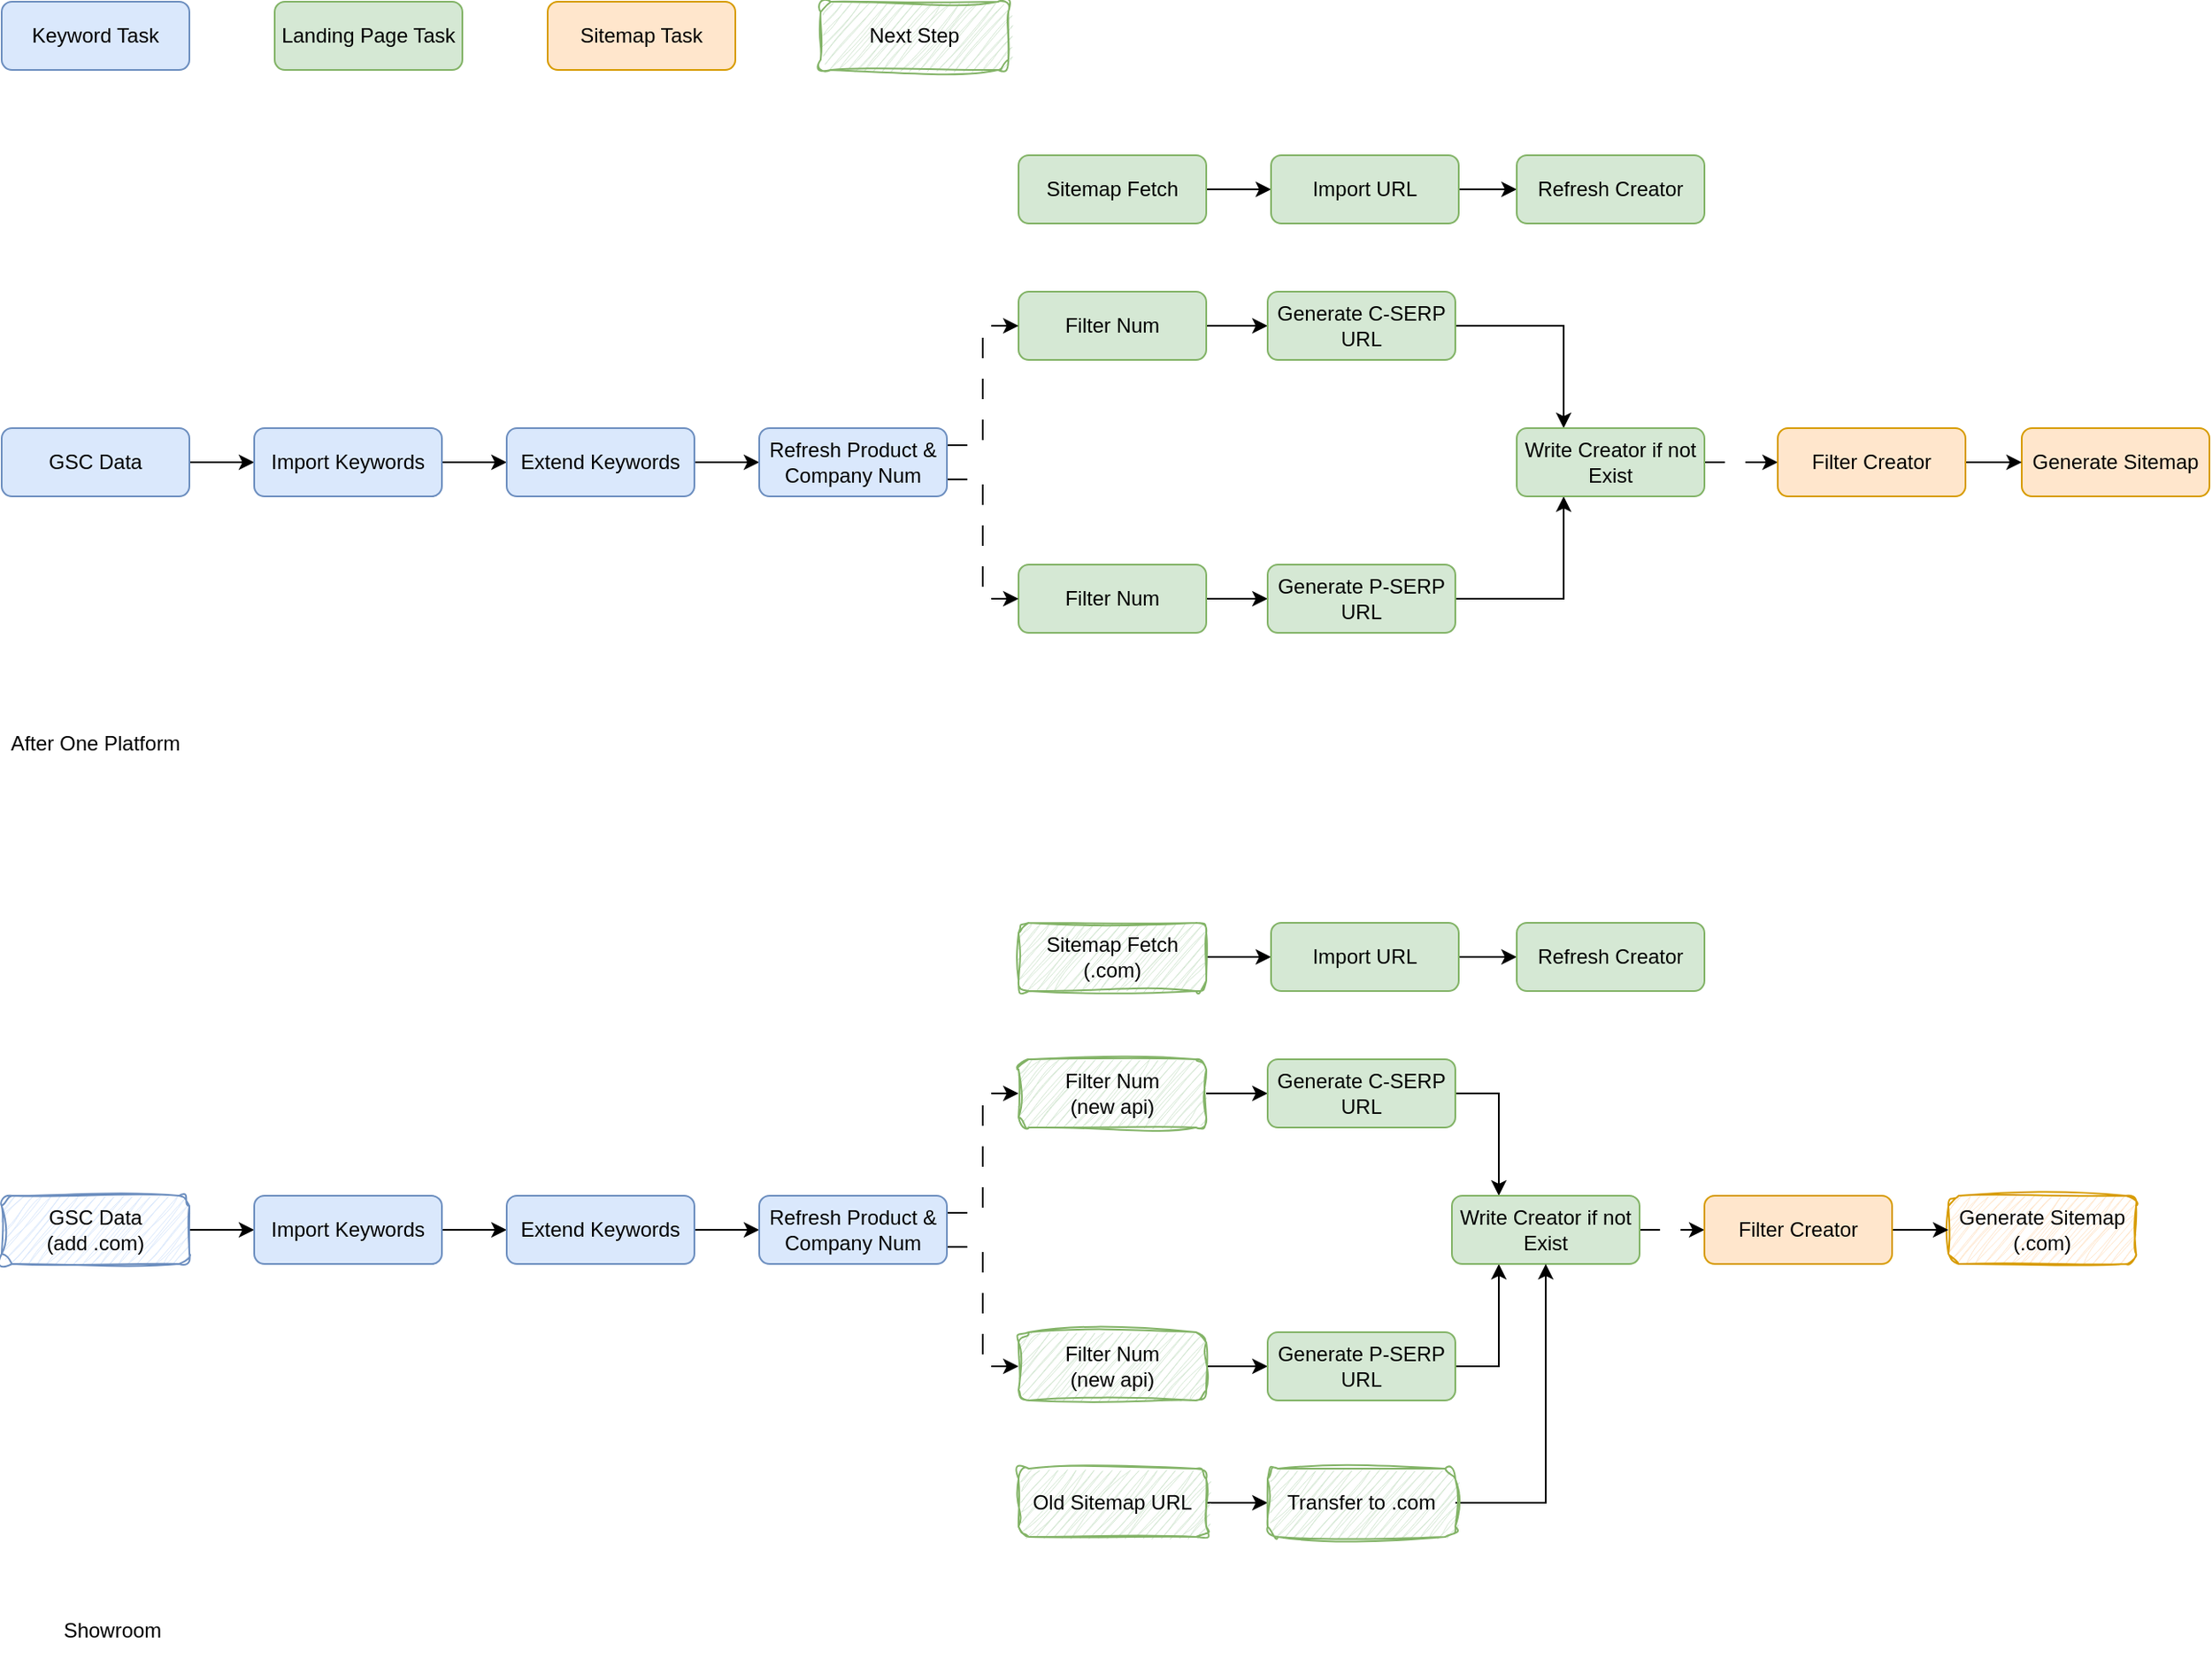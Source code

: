 <mxfile version="24.7.6">
  <diagram name="第 1 页" id="FKsdt8u9-RkYYhhdsaq5">
    <mxGraphModel dx="2261" dy="1831" grid="1" gridSize="10" guides="1" tooltips="1" connect="1" arrows="1" fold="1" page="1" pageScale="1" pageWidth="827" pageHeight="1169" math="0" shadow="0">
      <root>
        <mxCell id="0" />
        <mxCell id="1" parent="0" />
        <mxCell id="7cUj4nOX0Q-iwzIHyv7q-23" style="edgeStyle=orthogonalEdgeStyle;rounded=0;orthogonalLoop=1;jettySize=auto;html=1;exitX=1;exitY=0.5;exitDx=0;exitDy=0;entryX=0;entryY=0.5;entryDx=0;entryDy=0;" parent="1" source="hdqRihBdZJbinV5GYeB0-1" target="7cUj4nOX0Q-iwzIHyv7q-1" edge="1">
          <mxGeometry relative="1" as="geometry" />
        </mxCell>
        <mxCell id="hdqRihBdZJbinV5GYeB0-1" value="GSC Data" style="rounded=1;whiteSpace=wrap;html=1;fillColor=#dae8fc;strokeColor=#6c8ebf;" parent="1" vertex="1">
          <mxGeometry x="-30" y="130" width="110" height="40" as="geometry" />
        </mxCell>
        <mxCell id="7cUj4nOX0Q-iwzIHyv7q-24" style="edgeStyle=orthogonalEdgeStyle;rounded=0;orthogonalLoop=1;jettySize=auto;html=1;exitX=1;exitY=0.5;exitDx=0;exitDy=0;entryX=0;entryY=0.5;entryDx=0;entryDy=0;" parent="1" source="7cUj4nOX0Q-iwzIHyv7q-1" target="7cUj4nOX0Q-iwzIHyv7q-2" edge="1">
          <mxGeometry relative="1" as="geometry" />
        </mxCell>
        <mxCell id="7cUj4nOX0Q-iwzIHyv7q-1" value="Import Keywords" style="rounded=1;whiteSpace=wrap;html=1;fillColor=#dae8fc;strokeColor=#6c8ebf;" parent="1" vertex="1">
          <mxGeometry x="118" y="130" width="110" height="40" as="geometry" />
        </mxCell>
        <mxCell id="Ki7Z3YDzm4PbCD4ekVSk-2" style="edgeStyle=orthogonalEdgeStyle;rounded=0;orthogonalLoop=1;jettySize=auto;html=1;exitX=1;exitY=0.5;exitDx=0;exitDy=0;entryX=0;entryY=0.5;entryDx=0;entryDy=0;" parent="1" source="7cUj4nOX0Q-iwzIHyv7q-2" target="Ki7Z3YDzm4PbCD4ekVSk-1" edge="1">
          <mxGeometry relative="1" as="geometry" />
        </mxCell>
        <mxCell id="7cUj4nOX0Q-iwzIHyv7q-2" value="Extend Keywords" style="rounded=1;whiteSpace=wrap;html=1;fillColor=#dae8fc;strokeColor=#6c8ebf;" parent="1" vertex="1">
          <mxGeometry x="266" y="130" width="110" height="40" as="geometry" />
        </mxCell>
        <mxCell id="7cUj4nOX0Q-iwzIHyv7q-28" style="edgeStyle=orthogonalEdgeStyle;rounded=0;orthogonalLoop=1;jettySize=auto;html=1;exitX=1;exitY=0.5;exitDx=0;exitDy=0;entryX=0;entryY=0.5;entryDx=0;entryDy=0;" parent="1" source="7cUj4nOX0Q-iwzIHyv7q-5" target="7cUj4nOX0Q-iwzIHyv7q-7" edge="1">
          <mxGeometry relative="1" as="geometry" />
        </mxCell>
        <mxCell id="7cUj4nOX0Q-iwzIHyv7q-5" value="Filter Num" style="rounded=1;whiteSpace=wrap;html=1;fillColor=#d5e8d4;strokeColor=#82b366;" parent="1" vertex="1">
          <mxGeometry x="566" y="50" width="110" height="40" as="geometry" />
        </mxCell>
        <mxCell id="7cUj4nOX0Q-iwzIHyv7q-42" style="edgeStyle=orthogonalEdgeStyle;rounded=0;orthogonalLoop=1;jettySize=auto;html=1;exitX=1;exitY=0.5;exitDx=0;exitDy=0;entryX=0;entryY=0.5;entryDx=0;entryDy=0;" parent="1" source="7cUj4nOX0Q-iwzIHyv7q-6" target="7cUj4nOX0Q-iwzIHyv7q-8" edge="1">
          <mxGeometry relative="1" as="geometry" />
        </mxCell>
        <mxCell id="7cUj4nOX0Q-iwzIHyv7q-6" value="Filter Num" style="rounded=1;whiteSpace=wrap;html=1;fillColor=#d5e8d4;strokeColor=#82b366;" parent="1" vertex="1">
          <mxGeometry x="566" y="210" width="110" height="40" as="geometry" />
        </mxCell>
        <mxCell id="7cUj4nOX0Q-iwzIHyv7q-67" style="edgeStyle=orthogonalEdgeStyle;rounded=0;orthogonalLoop=1;jettySize=auto;html=1;exitX=1;exitY=0.5;exitDx=0;exitDy=0;entryX=0.25;entryY=0;entryDx=0;entryDy=0;" parent="1" source="7cUj4nOX0Q-iwzIHyv7q-7" target="7cUj4nOX0Q-iwzIHyv7q-11" edge="1">
          <mxGeometry relative="1" as="geometry" />
        </mxCell>
        <mxCell id="7cUj4nOX0Q-iwzIHyv7q-7" value="Generate C-SERP URL" style="rounded=1;whiteSpace=wrap;html=1;fillColor=#d5e8d4;strokeColor=#82b366;" parent="1" vertex="1">
          <mxGeometry x="712" y="50" width="110" height="40" as="geometry" />
        </mxCell>
        <mxCell id="Elx_2FQx-1t-T98E23u6-49" style="edgeStyle=orthogonalEdgeStyle;rounded=0;orthogonalLoop=1;jettySize=auto;html=1;exitX=1;exitY=0.5;exitDx=0;exitDy=0;entryX=0.25;entryY=1;entryDx=0;entryDy=0;" edge="1" parent="1" source="7cUj4nOX0Q-iwzIHyv7q-8" target="7cUj4nOX0Q-iwzIHyv7q-11">
          <mxGeometry relative="1" as="geometry" />
        </mxCell>
        <mxCell id="7cUj4nOX0Q-iwzIHyv7q-8" value="Generate P-SERP URL" style="rounded=1;whiteSpace=wrap;html=1;fillColor=#d5e8d4;strokeColor=#82b366;" parent="1" vertex="1">
          <mxGeometry x="712" y="210" width="110" height="40" as="geometry" />
        </mxCell>
        <mxCell id="7cUj4nOX0Q-iwzIHyv7q-63" style="edgeStyle=orthogonalEdgeStyle;rounded=0;orthogonalLoop=1;jettySize=auto;html=1;exitX=1;exitY=0.5;exitDx=0;exitDy=0;fillColor=#d5e8d4;strokeColor=#000000;" parent="1" source="7cUj4nOX0Q-iwzIHyv7q-9" target="7cUj4nOX0Q-iwzIHyv7q-22" edge="1">
          <mxGeometry relative="1" as="geometry" />
        </mxCell>
        <mxCell id="7cUj4nOX0Q-iwzIHyv7q-9" value="Sitemap Fetch" style="rounded=1;whiteSpace=wrap;html=1;fillColor=#d5e8d4;strokeColor=#82b366;" parent="1" vertex="1">
          <mxGeometry x="566" y="-30" width="110" height="40" as="geometry" />
        </mxCell>
        <mxCell id="7cUj4nOX0Q-iwzIHyv7q-72" style="edgeStyle=orthogonalEdgeStyle;rounded=0;orthogonalLoop=1;jettySize=auto;html=1;exitX=1;exitY=0.5;exitDx=0;exitDy=0;entryX=0;entryY=0.5;entryDx=0;entryDy=0;dashed=1;dashPattern=12 12;" parent="1" source="7cUj4nOX0Q-iwzIHyv7q-11" target="7cUj4nOX0Q-iwzIHyv7q-71" edge="1">
          <mxGeometry relative="1" as="geometry" />
        </mxCell>
        <mxCell id="7cUj4nOX0Q-iwzIHyv7q-11" value="Write Creator if not Exist" style="rounded=1;whiteSpace=wrap;html=1;fillColor=#d5e8d4;strokeColor=#82b366;" parent="1" vertex="1">
          <mxGeometry x="858" y="130" width="110" height="40" as="geometry" />
        </mxCell>
        <mxCell id="7cUj4nOX0Q-iwzIHyv7q-14" value="Generate Sitemap" style="rounded=1;whiteSpace=wrap;html=1;fillColor=#ffe6cc;strokeColor=#d79b00;" parent="1" vertex="1">
          <mxGeometry x="1154" y="130" width="110" height="40" as="geometry" />
        </mxCell>
        <mxCell id="7cUj4nOX0Q-iwzIHyv7q-65" style="edgeStyle=orthogonalEdgeStyle;rounded=0;orthogonalLoop=1;jettySize=auto;html=1;exitX=1;exitY=0.5;exitDx=0;exitDy=0;entryX=0;entryY=0.5;entryDx=0;entryDy=0;fillColor=#d5e8d4;strokeColor=#000000;" parent="1" source="7cUj4nOX0Q-iwzIHyv7q-22" target="7cUj4nOX0Q-iwzIHyv7q-64" edge="1">
          <mxGeometry relative="1" as="geometry" />
        </mxCell>
        <mxCell id="7cUj4nOX0Q-iwzIHyv7q-22" value="Import URL" style="rounded=1;whiteSpace=wrap;html=1;fillColor=#d5e8d4;strokeColor=#82b366;" parent="1" vertex="1">
          <mxGeometry x="714" y="-30" width="110" height="40" as="geometry" />
        </mxCell>
        <mxCell id="7cUj4nOX0Q-iwzIHyv7q-51" value="Keyword Task" style="rounded=1;whiteSpace=wrap;html=1;fillColor=#dae8fc;strokeColor=#6c8ebf;" parent="1" vertex="1">
          <mxGeometry x="-30" y="-120" width="110" height="40" as="geometry" />
        </mxCell>
        <mxCell id="7cUj4nOX0Q-iwzIHyv7q-52" value="Landing Page Task" style="rounded=1;whiteSpace=wrap;html=1;fillColor=#d5e8d4;strokeColor=#82b366;" parent="1" vertex="1">
          <mxGeometry x="130" y="-120" width="110" height="40" as="geometry" />
        </mxCell>
        <mxCell id="7cUj4nOX0Q-iwzIHyv7q-53" value="Sitemap Task" style="rounded=1;whiteSpace=wrap;html=1;fillColor=#ffe6cc;strokeColor=#d79b00;" parent="1" vertex="1">
          <mxGeometry x="290" y="-120" width="110" height="40" as="geometry" />
        </mxCell>
        <mxCell id="7cUj4nOX0Q-iwzIHyv7q-64" value="Refresh Creator" style="rounded=1;whiteSpace=wrap;html=1;fillColor=#d5e8d4;strokeColor=#82b366;" parent="1" vertex="1">
          <mxGeometry x="858" y="-30" width="110" height="40" as="geometry" />
        </mxCell>
        <mxCell id="7cUj4nOX0Q-iwzIHyv7q-73" style="edgeStyle=orthogonalEdgeStyle;rounded=0;orthogonalLoop=1;jettySize=auto;html=1;exitX=1;exitY=0.5;exitDx=0;exitDy=0;entryX=0;entryY=0.5;entryDx=0;entryDy=0;" parent="1" source="7cUj4nOX0Q-iwzIHyv7q-71" target="7cUj4nOX0Q-iwzIHyv7q-14" edge="1">
          <mxGeometry relative="1" as="geometry" />
        </mxCell>
        <mxCell id="7cUj4nOX0Q-iwzIHyv7q-71" value="Filter Creator" style="rounded=1;whiteSpace=wrap;html=1;fillColor=#ffe6cc;strokeColor=#d79b00;" parent="1" vertex="1">
          <mxGeometry x="1011" y="130" width="110" height="40" as="geometry" />
        </mxCell>
        <mxCell id="OvNmOooc81KboLk7s8Qc-1" value="Next Step" style="rounded=1;whiteSpace=wrap;html=1;fillColor=#d5e8d4;strokeColor=#82b366;sketch=1;curveFitting=1;jiggle=2;" parent="1" vertex="1">
          <mxGeometry x="450" y="-120" width="110" height="40" as="geometry" />
        </mxCell>
        <mxCell id="Elx_2FQx-1t-T98E23u6-45" style="edgeStyle=orthogonalEdgeStyle;rounded=0;orthogonalLoop=1;jettySize=auto;html=1;exitX=1;exitY=0.25;exitDx=0;exitDy=0;entryX=0;entryY=0.5;entryDx=0;entryDy=0;dashed=1;dashPattern=12 12;" edge="1" parent="1" source="Ki7Z3YDzm4PbCD4ekVSk-1" target="7cUj4nOX0Q-iwzIHyv7q-5">
          <mxGeometry relative="1" as="geometry" />
        </mxCell>
        <mxCell id="Elx_2FQx-1t-T98E23u6-46" style="edgeStyle=orthogonalEdgeStyle;rounded=0;orthogonalLoop=1;jettySize=auto;html=1;exitX=1;exitY=0.75;exitDx=0;exitDy=0;entryX=0;entryY=0.5;entryDx=0;entryDy=0;dashed=1;dashPattern=12 12;" edge="1" parent="1" source="Ki7Z3YDzm4PbCD4ekVSk-1" target="7cUj4nOX0Q-iwzIHyv7q-6">
          <mxGeometry relative="1" as="geometry" />
        </mxCell>
        <mxCell id="Ki7Z3YDzm4PbCD4ekVSk-1" value="Refresh Product &amp;amp; Company Num" style="rounded=1;whiteSpace=wrap;html=1;fillColor=#dae8fc;strokeColor=#6c8ebf;" parent="1" vertex="1">
          <mxGeometry x="414" y="130" width="110" height="40" as="geometry" />
        </mxCell>
        <mxCell id="Elx_2FQx-1t-T98E23u6-1" value="After One Platform" style="text;html=1;align=center;verticalAlign=middle;whiteSpace=wrap;rounded=0;" vertex="1" parent="1">
          <mxGeometry x="-30" y="300" width="110" height="30" as="geometry" />
        </mxCell>
        <mxCell id="Elx_2FQx-1t-T98E23u6-2" style="edgeStyle=orthogonalEdgeStyle;rounded=0;orthogonalLoop=1;jettySize=auto;html=1;exitX=1;exitY=0.5;exitDx=0;exitDy=0;entryX=0;entryY=0.5;entryDx=0;entryDy=0;" edge="1" parent="1" source="Elx_2FQx-1t-T98E23u6-3" target="Elx_2FQx-1t-T98E23u6-5">
          <mxGeometry relative="1" as="geometry" />
        </mxCell>
        <mxCell id="Elx_2FQx-1t-T98E23u6-3" value="GSC Data&lt;div&gt;(add .com)&lt;/div&gt;" style="rounded=1;whiteSpace=wrap;html=1;fillColor=#dae8fc;strokeColor=#6c8ebf;sketch=1;curveFitting=1;jiggle=2;" vertex="1" parent="1">
          <mxGeometry x="-30" y="580" width="110" height="40" as="geometry" />
        </mxCell>
        <mxCell id="Elx_2FQx-1t-T98E23u6-4" style="edgeStyle=orthogonalEdgeStyle;rounded=0;orthogonalLoop=1;jettySize=auto;html=1;exitX=1;exitY=0.5;exitDx=0;exitDy=0;entryX=0;entryY=0.5;entryDx=0;entryDy=0;" edge="1" parent="1" source="Elx_2FQx-1t-T98E23u6-5" target="Elx_2FQx-1t-T98E23u6-7">
          <mxGeometry relative="1" as="geometry" />
        </mxCell>
        <mxCell id="Elx_2FQx-1t-T98E23u6-5" value="Import Keywords" style="rounded=1;whiteSpace=wrap;html=1;fillColor=#dae8fc;strokeColor=#6c8ebf;" vertex="1" parent="1">
          <mxGeometry x="118" y="580" width="110" height="40" as="geometry" />
        </mxCell>
        <mxCell id="Elx_2FQx-1t-T98E23u6-6" style="edgeStyle=orthogonalEdgeStyle;rounded=0;orthogonalLoop=1;jettySize=auto;html=1;exitX=1;exitY=0.5;exitDx=0;exitDy=0;entryX=0;entryY=0.5;entryDx=0;entryDy=0;" edge="1" parent="1" source="Elx_2FQx-1t-T98E23u6-7" target="Elx_2FQx-1t-T98E23u6-38">
          <mxGeometry relative="1" as="geometry" />
        </mxCell>
        <mxCell id="Elx_2FQx-1t-T98E23u6-7" value="Extend Keywords" style="rounded=1;whiteSpace=wrap;html=1;fillColor=#dae8fc;strokeColor=#6c8ebf;" vertex="1" parent="1">
          <mxGeometry x="266" y="580" width="110" height="40" as="geometry" />
        </mxCell>
        <mxCell id="Elx_2FQx-1t-T98E23u6-8" style="edgeStyle=orthogonalEdgeStyle;rounded=0;orthogonalLoop=1;jettySize=auto;html=1;exitX=1;exitY=0.5;exitDx=0;exitDy=0;entryX=0;entryY=0.5;entryDx=0;entryDy=0;" edge="1" parent="1" source="Elx_2FQx-1t-T98E23u6-9" target="Elx_2FQx-1t-T98E23u6-13">
          <mxGeometry relative="1" as="geometry" />
        </mxCell>
        <mxCell id="Elx_2FQx-1t-T98E23u6-9" value="Filter Num&lt;div&gt;(new api)&lt;/div&gt;" style="rounded=1;whiteSpace=wrap;html=1;fillColor=#d5e8d4;strokeColor=#82b366;sketch=1;curveFitting=1;jiggle=2;" vertex="1" parent="1">
          <mxGeometry x="566" y="500" width="110" height="40" as="geometry" />
        </mxCell>
        <mxCell id="Elx_2FQx-1t-T98E23u6-10" style="edgeStyle=orthogonalEdgeStyle;rounded=0;orthogonalLoop=1;jettySize=auto;html=1;exitX=1;exitY=0.5;exitDx=0;exitDy=0;entryX=0;entryY=0.5;entryDx=0;entryDy=0;" edge="1" parent="1" source="Elx_2FQx-1t-T98E23u6-11" target="Elx_2FQx-1t-T98E23u6-15">
          <mxGeometry relative="1" as="geometry" />
        </mxCell>
        <mxCell id="Elx_2FQx-1t-T98E23u6-11" value="Filter Num&lt;div&gt;(new api)&lt;/div&gt;" style="rounded=1;whiteSpace=wrap;html=1;fillColor=#d5e8d4;strokeColor=#82b366;sketch=1;curveFitting=1;jiggle=2;" vertex="1" parent="1">
          <mxGeometry x="566" y="660" width="110" height="40" as="geometry" />
        </mxCell>
        <mxCell id="Elx_2FQx-1t-T98E23u6-47" style="edgeStyle=orthogonalEdgeStyle;rounded=0;orthogonalLoop=1;jettySize=auto;html=1;exitX=1;exitY=0.5;exitDx=0;exitDy=0;entryX=0.25;entryY=0;entryDx=0;entryDy=0;" edge="1" parent="1" source="Elx_2FQx-1t-T98E23u6-13" target="Elx_2FQx-1t-T98E23u6-19">
          <mxGeometry relative="1" as="geometry" />
        </mxCell>
        <mxCell id="Elx_2FQx-1t-T98E23u6-13" value="Generate C-SERP URL" style="rounded=1;whiteSpace=wrap;html=1;fillColor=#d5e8d4;strokeColor=#82b366;" vertex="1" parent="1">
          <mxGeometry x="712" y="500" width="110" height="40" as="geometry" />
        </mxCell>
        <mxCell id="Elx_2FQx-1t-T98E23u6-48" style="edgeStyle=orthogonalEdgeStyle;rounded=0;orthogonalLoop=1;jettySize=auto;html=1;exitX=1;exitY=0.5;exitDx=0;exitDy=0;entryX=0.25;entryY=1;entryDx=0;entryDy=0;" edge="1" parent="1" source="Elx_2FQx-1t-T98E23u6-15" target="Elx_2FQx-1t-T98E23u6-19">
          <mxGeometry relative="1" as="geometry" />
        </mxCell>
        <mxCell id="Elx_2FQx-1t-T98E23u6-15" value="Generate P-SERP URL" style="rounded=1;whiteSpace=wrap;html=1;fillColor=#d5e8d4;strokeColor=#82b366;" vertex="1" parent="1">
          <mxGeometry x="712" y="660" width="110" height="40" as="geometry" />
        </mxCell>
        <mxCell id="Elx_2FQx-1t-T98E23u6-16" style="edgeStyle=orthogonalEdgeStyle;rounded=0;orthogonalLoop=1;jettySize=auto;html=1;exitX=1;exitY=0.5;exitDx=0;exitDy=0;fillColor=#d5e8d4;strokeColor=#000000;" edge="1" parent="1" source="Elx_2FQx-1t-T98E23u6-17" target="Elx_2FQx-1t-T98E23u6-30">
          <mxGeometry relative="1" as="geometry" />
        </mxCell>
        <mxCell id="Elx_2FQx-1t-T98E23u6-17" value="Sitemap Fetch&lt;div&gt;(.com)&lt;/div&gt;" style="rounded=1;whiteSpace=wrap;html=1;fillColor=#d5e8d4;strokeColor=#82b366;sketch=1;curveFitting=1;jiggle=2;" vertex="1" parent="1">
          <mxGeometry x="566" y="420" width="110" height="40" as="geometry" />
        </mxCell>
        <mxCell id="Elx_2FQx-1t-T98E23u6-18" style="edgeStyle=orthogonalEdgeStyle;rounded=0;orthogonalLoop=1;jettySize=auto;html=1;exitX=1;exitY=0.5;exitDx=0;exitDy=0;entryX=0;entryY=0.5;entryDx=0;entryDy=0;dashed=1;dashPattern=12 12;" edge="1" parent="1" source="Elx_2FQx-1t-T98E23u6-19" target="Elx_2FQx-1t-T98E23u6-33">
          <mxGeometry relative="1" as="geometry" />
        </mxCell>
        <mxCell id="Elx_2FQx-1t-T98E23u6-19" value="Write Creator if not Exist" style="rounded=1;whiteSpace=wrap;html=1;fillColor=#d5e8d4;strokeColor=#82b366;" vertex="1" parent="1">
          <mxGeometry x="820" y="580" width="110" height="40" as="geometry" />
        </mxCell>
        <mxCell id="Elx_2FQx-1t-T98E23u6-20" value="Generate Sitemap&lt;div&gt;(.com)&lt;/div&gt;" style="rounded=1;whiteSpace=wrap;html=1;fillColor=#ffe6cc;strokeColor=#d79b00;sketch=1;curveFitting=1;jiggle=2;" vertex="1" parent="1">
          <mxGeometry x="1111" y="580" width="110" height="40" as="geometry" />
        </mxCell>
        <mxCell id="Elx_2FQx-1t-T98E23u6-29" style="edgeStyle=orthogonalEdgeStyle;rounded=0;orthogonalLoop=1;jettySize=auto;html=1;exitX=1;exitY=0.5;exitDx=0;exitDy=0;entryX=0;entryY=0.5;entryDx=0;entryDy=0;fillColor=#d5e8d4;strokeColor=#000000;" edge="1" parent="1" source="Elx_2FQx-1t-T98E23u6-30" target="Elx_2FQx-1t-T98E23u6-31">
          <mxGeometry relative="1" as="geometry" />
        </mxCell>
        <mxCell id="Elx_2FQx-1t-T98E23u6-30" value="Import URL" style="rounded=1;whiteSpace=wrap;html=1;fillColor=#d5e8d4;strokeColor=#82b366;" vertex="1" parent="1">
          <mxGeometry x="714" y="420" width="110" height="40" as="geometry" />
        </mxCell>
        <mxCell id="Elx_2FQx-1t-T98E23u6-31" value="Refresh Creator" style="rounded=1;whiteSpace=wrap;html=1;fillColor=#d5e8d4;strokeColor=#82b366;" vertex="1" parent="1">
          <mxGeometry x="858" y="420" width="110" height="40" as="geometry" />
        </mxCell>
        <mxCell id="Elx_2FQx-1t-T98E23u6-32" style="edgeStyle=orthogonalEdgeStyle;rounded=0;orthogonalLoop=1;jettySize=auto;html=1;exitX=1;exitY=0.5;exitDx=0;exitDy=0;entryX=0;entryY=0.5;entryDx=0;entryDy=0;" edge="1" parent="1" source="Elx_2FQx-1t-T98E23u6-33" target="Elx_2FQx-1t-T98E23u6-20">
          <mxGeometry relative="1" as="geometry" />
        </mxCell>
        <mxCell id="Elx_2FQx-1t-T98E23u6-33" value="Filter Creator" style="rounded=1;whiteSpace=wrap;html=1;fillColor=#ffe6cc;strokeColor=#d79b00;" vertex="1" parent="1">
          <mxGeometry x="968" y="580" width="110" height="40" as="geometry" />
        </mxCell>
        <mxCell id="Elx_2FQx-1t-T98E23u6-43" style="edgeStyle=orthogonalEdgeStyle;rounded=0;orthogonalLoop=1;jettySize=auto;html=1;exitX=1;exitY=0.25;exitDx=0;exitDy=0;entryX=0;entryY=0.5;entryDx=0;entryDy=0;dashed=1;dashPattern=12 12;" edge="1" parent="1" source="Elx_2FQx-1t-T98E23u6-38" target="Elx_2FQx-1t-T98E23u6-9">
          <mxGeometry relative="1" as="geometry" />
        </mxCell>
        <mxCell id="Elx_2FQx-1t-T98E23u6-44" style="edgeStyle=orthogonalEdgeStyle;rounded=0;orthogonalLoop=1;jettySize=auto;html=1;exitX=1;exitY=0.75;exitDx=0;exitDy=0;entryX=0;entryY=0.5;entryDx=0;entryDy=0;dashed=1;dashPattern=12 12;" edge="1" parent="1" source="Elx_2FQx-1t-T98E23u6-38" target="Elx_2FQx-1t-T98E23u6-11">
          <mxGeometry relative="1" as="geometry" />
        </mxCell>
        <mxCell id="Elx_2FQx-1t-T98E23u6-38" value="Refresh Product &amp;amp; Company Num" style="rounded=1;whiteSpace=wrap;html=1;fillColor=#dae8fc;strokeColor=#6c8ebf;" vertex="1" parent="1">
          <mxGeometry x="414" y="580" width="110" height="40" as="geometry" />
        </mxCell>
        <mxCell id="Elx_2FQx-1t-T98E23u6-53" style="edgeStyle=orthogonalEdgeStyle;rounded=0;orthogonalLoop=1;jettySize=auto;html=1;exitX=1;exitY=0.5;exitDx=0;exitDy=0;entryX=0;entryY=0.5;entryDx=0;entryDy=0;" edge="1" parent="1" source="Elx_2FQx-1t-T98E23u6-50" target="Elx_2FQx-1t-T98E23u6-51">
          <mxGeometry relative="1" as="geometry" />
        </mxCell>
        <mxCell id="Elx_2FQx-1t-T98E23u6-50" value="Old Sitemap URL" style="rounded=1;whiteSpace=wrap;html=1;fillColor=#d5e8d4;strokeColor=#82b366;sketch=1;curveFitting=1;jiggle=2;" vertex="1" parent="1">
          <mxGeometry x="566" y="740" width="110" height="40" as="geometry" />
        </mxCell>
        <mxCell id="Elx_2FQx-1t-T98E23u6-52" style="edgeStyle=orthogonalEdgeStyle;rounded=0;orthogonalLoop=1;jettySize=auto;html=1;exitX=1;exitY=0.5;exitDx=0;exitDy=0;entryX=0.5;entryY=1;entryDx=0;entryDy=0;" edge="1" parent="1" source="Elx_2FQx-1t-T98E23u6-51" target="Elx_2FQx-1t-T98E23u6-19">
          <mxGeometry relative="1" as="geometry" />
        </mxCell>
        <mxCell id="Elx_2FQx-1t-T98E23u6-51" value="Transfer to .com" style="rounded=1;whiteSpace=wrap;html=1;fillColor=#d5e8d4;strokeColor=#82b366;sketch=1;curveFitting=1;jiggle=2;" vertex="1" parent="1">
          <mxGeometry x="712" y="740" width="110" height="40" as="geometry" />
        </mxCell>
        <mxCell id="Elx_2FQx-1t-T98E23u6-54" value="Showroom" style="text;html=1;align=center;verticalAlign=middle;whiteSpace=wrap;rounded=0;" vertex="1" parent="1">
          <mxGeometry x="-20" y="820" width="110" height="30" as="geometry" />
        </mxCell>
      </root>
    </mxGraphModel>
  </diagram>
</mxfile>
